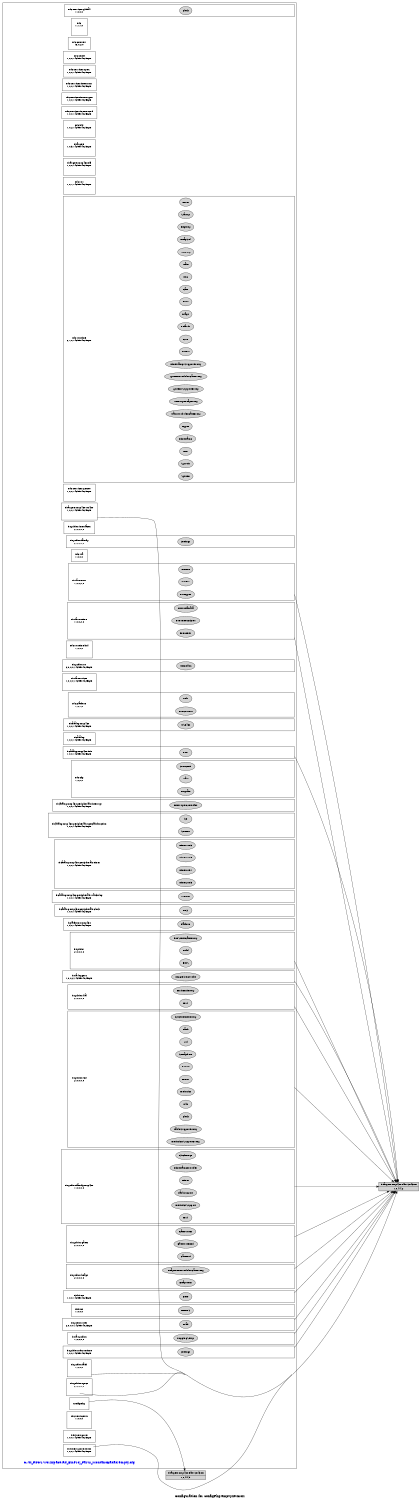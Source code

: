 digraph configuration {
    size="7.5,10";
    rankdir=LR;
    ranksep=".50 equally";
    concentrate=true;
    compound=true;
    label="\nConfiguration for configPkg/empty.xe430X"
  node [font=Helvetica, fontsize=14, fontcolor=black];  subgraph cluster0 {label=""; __cfg [label="C:/TI_RTOS/Workspace/RT_FinProj_Part2_MontanoHadad/empty.cfg", color=white, fontcolor=blue];
    node [font=Helvetica, fontsize=10];    subgraph cluster1 {
        label="";
        xdc_services_global__top [shape=box,label="xdc.services.global\n1,0,0,0", color=white];
        xdc_services_global__bot [shape=point,label="", style=invis];
        xdc_services_global_Clock [style=filled,fillcolor=lightgray, label="Clock"];
        xdc_services_global__top -> xdc_services_global_Clock[style=invis];
        xdc_services_global_Clock -> xdc_services_global__bot[style=invis];
    }
    subgraph cluster2 {
        label="";
        xdc__top [shape=box,label="xdc\n1,1,1,0", color=white];
        xdc__bot [shape=point,label="", style=invis];
    }
    subgraph cluster3 {
        label="";
        xdc_corevers__top [shape=box,label="xdc.corevers\n16,0,2,0", color=white];
    }
    subgraph cluster4 {
        label="";
        xdc_shelf__top [shape=box,label="xdc.shelf\n1,0,0,1429904025628", color=white];
    }
    subgraph cluster5 {
        label="";
        xdc_services_spec__top [shape=box,label="xdc.services.spec\n1,0,0,1429904025628", color=white];
    }
    subgraph cluster6 {
        label="";
        xdc_services_intern_xsr__top [shape=box,label="xdc.services.intern.xsr\n1,0,0,1429904025628", color=white];
    }
    subgraph cluster7 {
        label="";
        xdc_services_intern_gen__top [shape=box,label="xdc.services.intern.gen\n1,0,0,1429904025628", color=white];
    }
    subgraph cluster8 {
        label="";
        xdc_services_intern_cmd__top [shape=box,label="xdc.services.intern.cmd\n1,0,0,1429904025628", color=white];
    }
    subgraph cluster9 {
        label="";
        xdc_bld__top [shape=box,label="xdc.bld\n1,0,2,1429904025628", color=white];
        xdc_bld__bot [shape=point,label="", style=invis];
    }
    subgraph cluster10 {
        label="";
        ti_targets__top [shape=box,label="ti.targets\n1,0,3,1429904025628", color=white];
        ti_targets__bot [shape=point,label="", style=invis];
    }
    subgraph cluster11 {
        label="";
        ti_targets_msp430_elf__top [shape=box,label="ti.targets.msp430.elf\n1,0,0,1429904025628", color=white];
        ti_targets_msp430_elf__bot [shape=point,label="", style=invis];
    }
    subgraph cluster12 {
        label="";
        xdc_rov__top [shape=box,label="xdc.rov\n1,0,1,1429904025628", color=white];
        xdc_rov__bot [shape=point,label="", style=invis];
    }
    subgraph cluster13 {
        label="";
        xdc_runtime__top [shape=box,label="xdc.runtime\n2,1,0,1429904025628", color=white];
        xdc_runtime__bot [shape=point,label="", style=invis];
        xdc_runtime_Assert [style=filled,fillcolor=lightgray, label="Assert"];
        xdc_runtime__top -> xdc_runtime_Assert[style=invis];
        xdc_runtime_Assert -> xdc_runtime__bot[style=invis];
        xdc_runtime_Core [style=filled,fillcolor=lightgray, label="Core"];
        xdc_runtime__top -> xdc_runtime_Core[style=invis];
        xdc_runtime_Core -> xdc_runtime__bot[style=invis];
        xdc_runtime_Defaults [style=filled,fillcolor=lightgray, label="Defaults"];
        xdc_runtime__top -> xdc_runtime_Defaults[style=invis];
        xdc_runtime_Defaults -> xdc_runtime__bot[style=invis];
        xdc_runtime_Diags [style=filled,fillcolor=lightgray, label="Diags"];
        xdc_runtime__top -> xdc_runtime_Diags[style=invis];
        xdc_runtime_Diags -> xdc_runtime__bot[style=invis];
        xdc_runtime_Error [style=filled,fillcolor=lightgray, label="Error"];
        xdc_runtime__top -> xdc_runtime_Error[style=invis];
        xdc_runtime_Error -> xdc_runtime__bot[style=invis];
        xdc_runtime_Gate [style=filled,fillcolor=lightgray, label="Gate"];
        xdc_runtime__top -> xdc_runtime_Gate[style=invis];
        xdc_runtime_Gate -> xdc_runtime__bot[style=invis];
        xdc_runtime_Log [style=filled,fillcolor=lightgray, label="Log"];
        xdc_runtime__top -> xdc_runtime_Log[style=invis];
        xdc_runtime_Log -> xdc_runtime__bot[style=invis];
        xdc_runtime_Main [style=filled,fillcolor=lightgray, label="Main"];
        xdc_runtime__top -> xdc_runtime_Main[style=invis];
        xdc_runtime_Main -> xdc_runtime__bot[style=invis];
        xdc_runtime_Memory [style=filled,fillcolor=lightgray, label="Memory"];
        xdc_runtime__top -> xdc_runtime_Memory[style=invis];
        xdc_runtime_Memory -> xdc_runtime__bot[style=invis];
        xdc_runtime_HeapStd [style=filled,fillcolor=lightgray, label="HeapStd"];
        xdc_runtime__top -> xdc_runtime_HeapStd[style=invis];
        xdc_runtime_HeapStd -> xdc_runtime__bot[style=invis];
        xdc_runtime_Registry [style=filled,fillcolor=lightgray, label="Registry"];
        xdc_runtime__top -> xdc_runtime_Registry[style=invis];
        xdc_runtime_Registry -> xdc_runtime__bot[style=invis];
        xdc_runtime_Startup [style=filled,fillcolor=lightgray, label="Startup"];
        xdc_runtime__top -> xdc_runtime_Startup[style=invis];
        xdc_runtime_Startup -> xdc_runtime__bot[style=invis];
        xdc_runtime_Reset [style=filled,fillcolor=lightgray, label="Reset"];
        xdc_runtime__top -> xdc_runtime_Reset[style=invis];
        xdc_runtime_Reset -> xdc_runtime__bot[style=invis];
        xdc_runtime_System [style=filled,fillcolor=lightgray, label="System"];
        xdc_runtime__top -> xdc_runtime_System[style=invis];
        xdc_runtime_System -> xdc_runtime__bot[style=invis];
        xdc_runtime_SysMin [style=filled,fillcolor=lightgray, label="SysMin"];
        xdc_runtime__top -> xdc_runtime_SysMin[style=invis];
        xdc_runtime_SysMin -> xdc_runtime__bot[style=invis];
        xdc_runtime_Text [style=filled,fillcolor=lightgray, label="Text"];
        xdc_runtime__top -> xdc_runtime_Text[style=invis];
        xdc_runtime_Text -> xdc_runtime__bot[style=invis];
        xdc_runtime_Timestamp [style=filled,fillcolor=lightgray, label="Timestamp"];
        xdc_runtime__top -> xdc_runtime_Timestamp[style=invis];
        xdc_runtime_Timestamp -> xdc_runtime__bot[style=invis];
        xdc_runtime_Types [style=filled,fillcolor=lightgray, label="Types"];
        xdc_runtime__top -> xdc_runtime_Types[style=invis];
        xdc_runtime_Types -> xdc_runtime__bot[style=invis];
        xdc_runtime_Main_Module_GateProxy [style=filled,fillcolor=lightgray, label="Main_Module_GateProxy"];
        xdc_runtime__top -> xdc_runtime_Main_Module_GateProxy[style=invis];
        xdc_runtime_Main_Module_GateProxy -> xdc_runtime__bot[style=invis];
        xdc_runtime_Memory_HeapProxy [style=filled,fillcolor=lightgray, label="Memory_HeapProxy"];
        xdc_runtime__top -> xdc_runtime_Memory_HeapProxy[style=invis];
        xdc_runtime_Memory_HeapProxy -> xdc_runtime__bot[style=invis];
        xdc_runtime_System_SupportProxy [style=filled,fillcolor=lightgray, label="System_SupportProxy"];
        xdc_runtime__top -> xdc_runtime_System_SupportProxy[style=invis];
        xdc_runtime_System_SupportProxy -> xdc_runtime__bot[style=invis];
        xdc_runtime_System_Module_GateProxy [style=filled,fillcolor=lightgray, label="System_Module_GateProxy"];
        xdc_runtime__top -> xdc_runtime_System_Module_GateProxy[style=invis];
        xdc_runtime_System_Module_GateProxy -> xdc_runtime__bot[style=invis];
        xdc_runtime_Timestamp_SupportProxy [style=filled,fillcolor=lightgray, label="Timestamp_SupportProxy"];
        xdc_runtime__top -> xdc_runtime_Timestamp_SupportProxy[style=invis];
        xdc_runtime_Timestamp_SupportProxy -> xdc_runtime__bot[style=invis];
    }
    subgraph cluster14 {
        label="";
        xdc_services_getset__top [shape=box,label="xdc.services.getset\n1,0,0,1429904025628", color=white];
        xdc_services_getset__bot [shape=point,label="", style=invis];
    }
    subgraph cluster15 {
        label="";
        ti_targets_msp430_rts430__top [shape=box,label="ti.targets.msp430.rts430\n1,0,0,1429904025628", color=white];
        ti_targets_msp430_rts430__bot [shape=point,label="", style=invis];
    }
    subgraph cluster16 {
        label="";
        ti_sysbios_interfaces__top [shape=box,label="ti.sysbios.interfaces\n2,0,0,0,0", color=white];
    }
    subgraph cluster17 {
        label="";
        ti_sysbios_family__top [shape=box,label="ti.sysbios.family\n2,0,0,0,0", color=white];
        ti_sysbios_family__bot [shape=point,label="", style=invis];
        ti_sysbios_family_Settings [style=filled,fillcolor=lightgray, label="Settings"];
        ti_sysbios_family__top -> ti_sysbios_family_Settings[style=invis];
        ti_sysbios_family_Settings -> ti_sysbios_family__bot[style=invis];
    }
    subgraph cluster18 {
        label="";
        xdc_rta__top [shape=box,label="xdc.rta\n1,0,0,0", color=white];
    }
    subgraph cluster19 {
        label="";
        ti_uia_events__top [shape=box,label="ti.uia.events\n1,0,0,2,0", color=white];
        ti_uia_events__bot [shape=point,label="", style=invis];
        ti_uia_events_DvtTypes [style=filled,fillcolor=lightgray, label="DvtTypes"];
        ti_uia_events__top -> ti_uia_events_DvtTypes[style=invis];
        ti_uia_events_DvtTypes -> ti_uia_events__bot[style=invis];
        ti_uia_events_UIAErr [style=filled,fillcolor=lightgray, label="UIAErr"];
        ti_uia_events__top -> ti_uia_events_UIAErr[style=invis];
        ti_uia_events_UIAErr -> ti_uia_events__bot[style=invis];
        ti_uia_events_UIAEvt [style=filled,fillcolor=lightgray, label="UIAEvt"];
        ti_uia_events__top -> ti_uia_events_UIAEvt[style=invis];
        ti_uia_events_UIAEvt -> ti_uia_events__bot[style=invis];
    }
    subgraph cluster20 {
        label="";
        ti_uia_runtime__top [shape=box,label="ti.uia.runtime\n1,0,0,2,0", color=white];
        ti_uia_runtime__bot [shape=point,label="", style=invis];
        ti_uia_runtime_EventHdr [style=filled,fillcolor=lightgray, label="EventHdr"];
        ti_uia_runtime__top -> ti_uia_runtime_EventHdr[style=invis];
        ti_uia_runtime_EventHdr -> ti_uia_runtime__bot[style=invis];
        ti_uia_runtime_QueueDescriptor [style=filled,fillcolor=lightgray, label="QueueDescriptor"];
        ti_uia_runtime__top -> ti_uia_runtime_QueueDescriptor[style=invis];
        ti_uia_runtime_QueueDescriptor -> ti_uia_runtime__bot[style=invis];
        ti_uia_runtime_UIAMetaData [style=filled,fillcolor=lightgray, label="UIAMetaData"];
        ti_uia_runtime__top -> ti_uia_runtime_UIAMetaData[style=invis];
        ti_uia_runtime_UIAMetaData -> ti_uia_runtime__bot[style=invis];
    }
    subgraph cluster21 {
        label="";
        xdc_runtime_knl__top [shape=box,label="xdc.runtime.knl\n1,0,0,0", color=white];
        xdc_runtime_knl__bot [shape=point,label="", style=invis];
    }
    subgraph cluster22 {
        label="";
        ti_sysbios_rts__top [shape=box,label="ti.sysbios.rts\n2,0,0,0,1429904025628", color=white];
        ti_sysbios_rts__bot [shape=point,label="", style=invis];
        ti_sysbios_rts_MemAlloc [style=filled,fillcolor=lightgray, label="MemAlloc"];
        ti_sysbios_rts__top -> ti_sysbios_rts_MemAlloc[style=invis];
        ti_sysbios_rts_MemAlloc -> ti_sysbios_rts__bot[style=invis];
    }
    subgraph cluster23 {
        label="";
        ti_uia_services__top [shape=box,label="ti.uia.services\n1,0,0,0,1429904025628", color=white];
        ti_uia_services__bot [shape=point,label="", style=invis];
    }
    subgraph cluster24 {
        label="";
        xdc_platform__top [shape=box,label="xdc.platform\n1,0,1,0", color=white];
        xdc_platform__bot [shape=point,label="", style=invis];
        xdc_platform_ExeContext [style=filled,fillcolor=lightgray, label="ExeContext"];
        xdc_platform__top -> xdc_platform_ExeContext[style=invis];
        xdc_platform_ExeContext -> xdc_platform__bot[style=invis];
        xdc_platform_Utils [style=filled,fillcolor=lightgray, label="Utils"];
        xdc_platform__top -> xdc_platform_Utils[style=invis];
        xdc_platform_Utils -> xdc_platform__bot[style=invis];
    }
    subgraph cluster25 {
        label="";
        ti_catalog_msp430__top [shape=box,label="ti.catalog.msp430\n1,0,0,1429904025628", color=white];
        ti_catalog_msp430__bot [shape=point,label="", style=invis];
        ti_catalog_msp430_MSP430 [style=filled,fillcolor=lightgray, label="MSP430"];
        ti_catalog_msp430__top -> ti_catalog_msp430_MSP430[style=invis];
        ti_catalog_msp430_MSP430 -> ti_catalog_msp430__bot[style=invis];
    }
    subgraph cluster26 {
        label="";
        ti_catalog__top [shape=box,label="ti.catalog\n1,0,0,1429904025628", color=white];
    }
    subgraph cluster27 {
        label="";
        ti_catalog_msp430_init__top [shape=box,label="ti.catalog.msp430.init\n1,0,0,1429904025628", color=white];
        ti_catalog_msp430_init__bot [shape=point,label="", style=invis];
        ti_catalog_msp430_init_Boot [style=filled,fillcolor=lightgray, label="Boot"];
        ti_catalog_msp430_init__top -> ti_catalog_msp430_init_Boot[style=invis];
        ti_catalog_msp430_init_Boot -> ti_catalog_msp430_init__bot[style=invis];
    }
    subgraph cluster28 {
        label="";
        xdc_cfg__top [shape=box,label="xdc.cfg\n1,0,2,0", color=white];
        xdc_cfg__bot [shape=point,label="", style=invis];
        xdc_cfg_Program [style=filled,fillcolor=lightgray, label="Program"];
        xdc_cfg__top -> xdc_cfg_Program[style=invis];
        xdc_cfg_Program -> xdc_cfg__bot[style=invis];
        xdc_cfg_Main [style=filled,fillcolor=lightgray, label="Main"];
        xdc_cfg__top -> xdc_cfg_Main[style=invis];
        xdc_cfg_Main -> xdc_cfg__bot[style=invis];
        xdc_cfg_SourceDir [style=filled,fillcolor=lightgray, label="SourceDir"];
        xdc_cfg__top -> xdc_cfg_SourceDir[style=invis];
        xdc_cfg_SourceDir -> xdc_cfg__bot[style=invis];
    }
    subgraph cluster29 {
        label="";
        ti_catalog_msp430_peripherals_interrupt__top [shape=box,label="ti.catalog.msp430.peripherals.interrupt\n1,0,0,1429904025628", color=white];
        ti_catalog_msp430_peripherals_interrupt__bot [shape=point,label="", style=invis];
        ti_catalog_msp430_peripherals_interrupt_Interrupt_Controller [style=filled,fillcolor=lightgray, label="Interrupt_Controller"];
        ti_catalog_msp430_peripherals_interrupt__top -> ti_catalog_msp430_peripherals_interrupt_Interrupt_Controller[style=invis];
        ti_catalog_msp430_peripherals_interrupt_Interrupt_Controller -> ti_catalog_msp430_peripherals_interrupt__bot[style=invis];
    }
    subgraph cluster30 {
        label="";
        ti_catalog_msp430_peripherals_special_function__top [shape=box,label="ti.catalog.msp430.peripherals.special_function\n1,0,0,1429904025628", color=white];
        ti_catalog_msp430_peripherals_special_function__bot [shape=point,label="", style=invis];
        ti_catalog_msp430_peripherals_special_function_SFRIE1 [style=filled,fillcolor=lightgray, label="SFRIE1"];
        ti_catalog_msp430_peripherals_special_function__top -> ti_catalog_msp430_peripherals_special_function_SFRIE1[style=invis];
        ti_catalog_msp430_peripherals_special_function_SFRIE1 -> ti_catalog_msp430_peripherals_special_function__bot[style=invis];
        ti_catalog_msp430_peripherals_special_function_SR [style=filled,fillcolor=lightgray, label="SR"];
        ti_catalog_msp430_peripherals_special_function__top -> ti_catalog_msp430_peripherals_special_function_SR[style=invis];
        ti_catalog_msp430_peripherals_special_function_SR -> ti_catalog_msp430_peripherals_special_function__bot[style=invis];
    }
    subgraph cluster31 {
        label="";
        ti_catalog_msp430_peripherals_timer__top [shape=box,label="ti.catalog.msp430.peripherals.timer\n1,0,0,1429904025628", color=white];
        ti_catalog_msp430_peripherals_timer__bot [shape=point,label="", style=invis];
        ti_catalog_msp430_peripherals_timer_Timer0_A5 [style=filled,fillcolor=lightgray, label="Timer0_A5"];
        ti_catalog_msp430_peripherals_timer__top -> ti_catalog_msp430_peripherals_timer_Timer0_A5[style=invis];
        ti_catalog_msp430_peripherals_timer_Timer0_A5 -> ti_catalog_msp430_peripherals_timer__bot[style=invis];
        ti_catalog_msp430_peripherals_timer_Timer1_A3 [style=filled,fillcolor=lightgray, label="Timer1_A3"];
        ti_catalog_msp430_peripherals_timer__top -> ti_catalog_msp430_peripherals_timer_Timer1_A3[style=invis];
        ti_catalog_msp430_peripherals_timer_Timer1_A3 -> ti_catalog_msp430_peripherals_timer__bot[style=invis];
        ti_catalog_msp430_peripherals_timer_Timer2_A3 [style=filled,fillcolor=lightgray, label="Timer2_A3"];
        ti_catalog_msp430_peripherals_timer__top -> ti_catalog_msp430_peripherals_timer_Timer2_A3[style=invis];
        ti_catalog_msp430_peripherals_timer_Timer2_A3 -> ti_catalog_msp430_peripherals_timer__bot[style=invis];
        ti_catalog_msp430_peripherals_timer_Timer0_B7 [style=filled,fillcolor=lightgray, label="Timer0_B7"];
        ti_catalog_msp430_peripherals_timer__top -> ti_catalog_msp430_peripherals_timer_Timer0_B7[style=invis];
        ti_catalog_msp430_peripherals_timer_Timer0_B7 -> ti_catalog_msp430_peripherals_timer__bot[style=invis];
    }
    subgraph cluster32 {
        label="";
        ti_catalog_msp430_peripherals_watchdog__top [shape=box,label="ti.catalog.msp430.peripherals.watchdog\n1,0,0,1429904025628", color=white];
        ti_catalog_msp430_peripherals_watchdog__bot [shape=point,label="", style=invis];
        ti_catalog_msp430_peripherals_watchdog_WDT_A [style=filled,fillcolor=lightgray, label="WDT_A"];
        ti_catalog_msp430_peripherals_watchdog__top -> ti_catalog_msp430_peripherals_watchdog_WDT_A[style=invis];
        ti_catalog_msp430_peripherals_watchdog_WDT_A -> ti_catalog_msp430_peripherals_watchdog__bot[style=invis];
    }
    subgraph cluster33 {
        label="";
        ti_catalog_msp430_peripherals_clock__top [shape=box,label="ti.catalog.msp430.peripherals.clock\n1,0,0,1429904025628", color=white];
        ti_catalog_msp430_peripherals_clock__bot [shape=point,label="", style=invis];
        ti_catalog_msp430_peripherals_clock_UCS [style=filled,fillcolor=lightgray, label="UCS"];
        ti_catalog_msp430_peripherals_clock__top -> ti_catalog_msp430_peripherals_clock_UCS[style=invis];
        ti_catalog_msp430_peripherals_clock_UCS -> ti_catalog_msp430_peripherals_clock__bot[style=invis];
    }
    subgraph cluster34 {
        label="";
        ti_platforms_msp430__top [shape=box,label="ti.platforms.msp430\n1,0,0,1429904025628", color=white];
        ti_platforms_msp430__bot [shape=point,label="", style=invis];
        ti_platforms_msp430_Platform [style=filled,fillcolor=lightgray, label="Platform"];
        ti_platforms_msp430__top -> ti_platforms_msp430_Platform[style=invis];
        ti_platforms_msp430_Platform -> ti_platforms_msp430__bot[style=invis];
    }
    subgraph cluster35 {
        label="";
        ti_sysbios__top [shape=box,label="ti.sysbios\n2,0,0,0,0", color=white];
        ti_sysbios__bot [shape=point,label="", style=invis];
        ti_sysbios_BIOS [style=filled,fillcolor=lightgray, label="BIOS"];
        ti_sysbios__top -> ti_sysbios_BIOS[style=invis];
        ti_sysbios_BIOS -> ti_sysbios__bot[style=invis];
        ti_sysbios_Build [style=filled,fillcolor=lightgray, label="Build"];
        ti_sysbios__top -> ti_sysbios_Build[style=invis];
        ti_sysbios_Build -> ti_sysbios__bot[style=invis];
        ti_sysbios_BIOS_RtsGateProxy [style=filled,fillcolor=lightgray, label="BIOS_RtsGateProxy"];
        ti_sysbios__top -> ti_sysbios_BIOS_RtsGateProxy[style=invis];
        ti_sysbios_BIOS_RtsGateProxy -> ti_sysbios__bot[style=invis];
    }
    subgraph cluster36 {
        label="";
        ti_sysbios_fatfs__top [shape=box,label="ti.sysbios.fatfs\n1,0,0,0", color=white];
        ti_sysbios_fatfs__bot [shape=point,label="", style=invis];
    }
    subgraph cluster37 {
        label="";
        ti_uia_loggers__top [shape=box,label="ti.uia.loggers\n1,0,0,2,1429904025628", color=white];
        ti_uia_loggers__bot [shape=point,label="", style=invis];
        ti_uia_loggers_LoggerStopMode [style=filled,fillcolor=lightgray, label="LoggerStopMode"];
        ti_uia_loggers__top -> ti_uia_loggers_LoggerStopMode[style=invis];
        ti_uia_loggers_LoggerStopMode -> ti_uia_loggers__bot[style=invis];
    }
    subgraph cluster38 {
        label="";
        ti_sysbios_hal__top [shape=box,label="ti.sysbios.hal\n2,0,0,0,0", color=white];
        ti_sysbios_hal__bot [shape=point,label="", style=invis];
        ti_sysbios_hal_Hwi [style=filled,fillcolor=lightgray, label="Hwi"];
        ti_sysbios_hal__top -> ti_sysbios_hal_Hwi[style=invis];
        ti_sysbios_hal_Hwi -> ti_sysbios_hal__bot[style=invis];
        ti_sysbios_hal_Hwi_HwiProxy [style=filled,fillcolor=lightgray, label="Hwi_HwiProxy"];
        ti_sysbios_hal__top -> ti_sysbios_hal_Hwi_HwiProxy[style=invis];
        ti_sysbios_hal_Hwi_HwiProxy -> ti_sysbios_hal__bot[style=invis];
    }
    subgraph cluster39 {
        label="";
        ti_sysbios_knl__top [shape=box,label="ti.sysbios.knl\n2,0,0,0,0", color=white];
        ti_sysbios_knl__bot [shape=point,label="", style=invis];
        ti_sysbios_knl_Clock [style=filled,fillcolor=lightgray, label="Clock"];
        ti_sysbios_knl__top -> ti_sysbios_knl_Clock[style=invis];
        ti_sysbios_knl_Clock -> ti_sysbios_knl__bot[style=invis];
        ti_sysbios_knl_Idle [style=filled,fillcolor=lightgray, label="Idle"];
        ti_sysbios_knl__top -> ti_sysbios_knl_Idle[style=invis];
        ti_sysbios_knl_Idle -> ti_sysbios_knl__bot[style=invis];
        ti_sysbios_knl_Intrinsics [style=filled,fillcolor=lightgray, label="Intrinsics"];
        ti_sysbios_knl__top -> ti_sysbios_knl_Intrinsics[style=invis];
        ti_sysbios_knl_Intrinsics -> ti_sysbios_knl__bot[style=invis];
        ti_sysbios_knl_Event [style=filled,fillcolor=lightgray, label="Event"];
        ti_sysbios_knl__top -> ti_sysbios_knl_Event[style=invis];
        ti_sysbios_knl_Event -> ti_sysbios_knl__bot[style=invis];
        ti_sysbios_knl_Queue [style=filled,fillcolor=lightgray, label="Queue"];
        ti_sysbios_knl__top -> ti_sysbios_knl_Queue[style=invis];
        ti_sysbios_knl_Queue -> ti_sysbios_knl__bot[style=invis];
        ti_sysbios_knl_Semaphore [style=filled,fillcolor=lightgray, label="Semaphore"];
        ti_sysbios_knl__top -> ti_sysbios_knl_Semaphore[style=invis];
        ti_sysbios_knl_Semaphore -> ti_sysbios_knl__bot[style=invis];
        ti_sysbios_knl_Swi [style=filled,fillcolor=lightgray, label="Swi"];
        ti_sysbios_knl__top -> ti_sysbios_knl_Swi[style=invis];
        ti_sysbios_knl_Swi -> ti_sysbios_knl__bot[style=invis];
        ti_sysbios_knl_Task [style=filled,fillcolor=lightgray, label="Task"];
        ti_sysbios_knl__top -> ti_sysbios_knl_Task[style=invis];
        ti_sysbios_knl_Task -> ti_sysbios_knl__bot[style=invis];
        ti_sysbios_knl_Clock_TimerProxy [style=filled,fillcolor=lightgray, label="Clock_TimerProxy"];
        ti_sysbios_knl__top -> ti_sysbios_knl_Clock_TimerProxy[style=invis];
        ti_sysbios_knl_Clock_TimerProxy -> ti_sysbios_knl__bot[style=invis];
        ti_sysbios_knl_Intrinsics_SupportProxy [style=filled,fillcolor=lightgray, label="Intrinsics_SupportProxy"];
        ti_sysbios_knl__top -> ti_sysbios_knl_Intrinsics_SupportProxy[style=invis];
        ti_sysbios_knl_Intrinsics_SupportProxy -> ti_sysbios_knl__bot[style=invis];
        ti_sysbios_knl_Task_SupportProxy [style=filled,fillcolor=lightgray, label="Task_SupportProxy"];
        ti_sysbios_knl__top -> ti_sysbios_knl_Task_SupportProxy[style=invis];
        ti_sysbios_knl_Task_SupportProxy -> ti_sysbios_knl__bot[style=invis];
    }
    subgraph cluster40 {
        label="";
        ti_sysbios_family_msp430__top [shape=box,label="ti.sysbios.family.msp430\n1,0,0,0,0", color=white];
        ti_sysbios_family_msp430__bot [shape=point,label="", style=invis];
        ti_sysbios_family_msp430_Hwi [style=filled,fillcolor=lightgray, label="Hwi"];
        ti_sysbios_family_msp430__top -> ti_sysbios_family_msp430_Hwi[style=invis];
        ti_sysbios_family_msp430_Hwi -> ti_sysbios_family_msp430__bot[style=invis];
        ti_sysbios_family_msp430_IntrinsicsSupport [style=filled,fillcolor=lightgray, label="IntrinsicsSupport"];
        ti_sysbios_family_msp430__top -> ti_sysbios_family_msp430_IntrinsicsSupport[style=invis];
        ti_sysbios_family_msp430_IntrinsicsSupport -> ti_sysbios_family_msp430__bot[style=invis];
        ti_sysbios_family_msp430_TaskSupport [style=filled,fillcolor=lightgray, label="TaskSupport"];
        ti_sysbios_family_msp430__top -> ti_sysbios_family_msp430_TaskSupport[style=invis];
        ti_sysbios_family_msp430_TaskSupport -> ti_sysbios_family_msp430__bot[style=invis];
        ti_sysbios_family_msp430_Timer [style=filled,fillcolor=lightgray, label="Timer"];
        ti_sysbios_family_msp430__top -> ti_sysbios_family_msp430_Timer[style=invis];
        ti_sysbios_family_msp430_Timer -> ti_sysbios_family_msp430__bot[style=invis];
        ti_sysbios_family_msp430_TimestampProvider [style=filled,fillcolor=lightgray, label="TimestampProvider"];
        ti_sysbios_family_msp430__top -> ti_sysbios_family_msp430_TimestampProvider[style=invis];
        ti_sysbios_family_msp430_TimestampProvider -> ti_sysbios_family_msp430__bot[style=invis];
        ti_sysbios_family_msp430_ClockFreqs [style=filled,fillcolor=lightgray, label="ClockFreqs"];
        ti_sysbios_family_msp430__top -> ti_sysbios_family_msp430_ClockFreqs[style=invis];
        ti_sysbios_family_msp430_ClockFreqs -> ti_sysbios_family_msp430__bot[style=invis];
    }
    subgraph cluster41 {
        label="";
        ti_sysbios_gates__top [shape=box,label="ti.sysbios.gates\n2,0,0,0,0", color=white];
        ti_sysbios_gates__bot [shape=point,label="", style=invis];
        ti_sysbios_gates_GateHwi [style=filled,fillcolor=lightgray, label="GateHwi"];
        ti_sysbios_gates__top -> ti_sysbios_gates_GateHwi[style=invis];
        ti_sysbios_gates_GateHwi -> ti_sysbios_gates__bot[style=invis];
        ti_sysbios_gates_GateMutexPri [style=filled,fillcolor=lightgray, label="GateMutexPri"];
        ti_sysbios_gates__top -> ti_sysbios_gates_GateMutexPri[style=invis];
        ti_sysbios_gates_GateMutexPri -> ti_sysbios_gates__bot[style=invis];
        ti_sysbios_gates_GateMutex [style=filled,fillcolor=lightgray, label="GateMutex"];
        ti_sysbios_gates__top -> ti_sysbios_gates_GateMutex[style=invis];
        ti_sysbios_gates_GateMutex -> ti_sysbios_gates__bot[style=invis];
    }
    subgraph cluster42 {
        label="";
        ti_sysbios_heaps__top [shape=box,label="ti.sysbios.heaps\n2,0,0,0,0", color=white];
        ti_sysbios_heaps__bot [shape=point,label="", style=invis];
        ti_sysbios_heaps_HeapMem [style=filled,fillcolor=lightgray, label="HeapMem"];
        ti_sysbios_heaps__top -> ti_sysbios_heaps_HeapMem[style=invis];
        ti_sysbios_heaps_HeapMem -> ti_sysbios_heaps__bot[style=invis];
        ti_sysbios_heaps_HeapMem_Module_GateProxy [style=filled,fillcolor=lightgray, label="HeapMem_Module_GateProxy"];
        ti_sysbios_heaps__top -> ti_sysbios_heaps_HeapMem_Module_GateProxy[style=invis];
        ti_sysbios_heaps_HeapMem_Module_GateProxy -> ti_sysbios_heaps__bot[style=invis];
    }
    subgraph cluster43 {
        label="";
        ti_sysbios_syncs__top [shape=box,label="ti.sysbios.syncs\n2,0,0,0,0", color=white];
        ti_sysbios_syncs__bot [shape=point,label="", style=invis];
    }
    subgraph cluster44 {
        label="";
        ti_drivers__top [shape=box,label="ti.drivers\n1,0,0,1429904025628", color=white];
        ti_drivers__bot [shape=point,label="", style=invis];
        ti_drivers_GPIO [style=filled,fillcolor=lightgray, label="GPIO"];
        ti_drivers__top -> ti_drivers_GPIO[style=invis];
        ti_drivers_GPIO -> ti_drivers__bot[style=invis];
    }
    subgraph cluster45 {
        label="";
        ti_tirtos__top [shape=box,label="ti.tirtos\n1,0,0,0", color=white];
        ti_tirtos__bot [shape=point,label="", style=invis];
        ti_tirtos_TIRTOS [style=filled,fillcolor=lightgray, label="TIRTOS"];
        ti_tirtos__top -> ti_tirtos_TIRTOS[style=invis];
        ti_tirtos_TIRTOS -> ti_tirtos__bot[style=invis];
    }
    subgraph cluster46 {
        label="";
        ti_sysbios_xdcruntime__top [shape=box,label="ti.sysbios.xdcruntime\n1,0,0,1429904025628", color=white];
        ti_sysbios_xdcruntime__bot [shape=point,label="", style=invis];
        ti_sysbios_xdcruntime_Settings [style=filled,fillcolor=lightgray, label="Settings"];
        ti_sysbios_xdcruntime__top -> ti_sysbios_xdcruntime_Settings[style=invis];
        ti_sysbios_xdcruntime_Settings -> ti_sysbios_xdcruntime__bot[style=invis];
    }
    subgraph cluster47 {
        label="";
        ti_sysbios_utils__top [shape=box,label="ti.sysbios.utils\n2,0,0,0,1429904025628", color=white];
        ti_sysbios_utils__bot [shape=point,label="", style=invis];
        ti_sysbios_utils_Load [style=filled,fillcolor=lightgray, label="Load"];
        ti_sysbios_utils__top -> ti_sysbios_utils_Load[style=invis];
        ti_sysbios_utils_Load -> ti_sysbios_utils__bot[style=invis];
    }
    subgraph cluster48 {
        label="";
        ti_uia_sysbios__top [shape=box,label="ti.uia.sysbios\n1,0,0,0,0", color=white];
        ti_uia_sysbios__bot [shape=point,label="", style=invis];
        ti_uia_sysbios_LoggingSetup [style=filled,fillcolor=lightgray, label="LoggingSetup"];
        ti_uia_sysbios__top -> ti_uia_sysbios_LoggingSetup[style=invis];
        ti_uia_sysbios_LoggingSetup -> ti_uia_sysbios__bot[style=invis];
    }
    subgraph cluster49 {
        label="";
        configPkg__top [shape=box,label="configPkg\n", color=white];
    }
    subgraph cluster50 {
        label="";
        xdc_services_io__top [shape=box,label="xdc.services.io\n1,0,0,0", color=white];
        xdc_services_io__bot [shape=point,label="", style=invis];
    }
    subgraph cluster51 {
        label="";
        ti_drivers_ports__top [shape=box,label="ti.drivers.ports\n1,0,0,1429904025628", color=white];
    }
    subgraph cluster52 {
        label="";
        ti_drivers_ports_tirtos__top [shape=box,label="ti.drivers.ports.tirtos\n1,0,0,1429904025628", color=white];
    }
  }
  node [font=Helvetica, fontsize=10];
    ti_targets_msp430_elf_MSP430X__1_0_4__4_2 [shape=record,label="ti.targets.msp430.elf.MSP430X|1,0,4.4,2",style=filled, fillcolor=lightgrey];
    ti_targets_msp430_rts430__bot -> ti_targets_msp430_elf_MSP430X__1_0_4__4_2 [ltail=cluster15];
    ti_targets_msp430_elf_MSP430X__1_0_4__4_2 [shape=record,label="ti.targets.msp430.elf.MSP430X|1,0,4.4,2",style=filled, fillcolor=lightgrey];
    ti_uia_events__bot -> ti_targets_msp430_elf_MSP430X__1_0_4__4_2 [ltail=cluster19];
    ti_targets_msp430_elf_MSP430X__1_0_4__4_2 [shape=record,label="ti.targets.msp430.elf.MSP430X|1,0,4.4,2",style=filled, fillcolor=lightgrey];
    ti_uia_runtime__bot -> ti_targets_msp430_elf_MSP430X__1_0_4__4_2 [ltail=cluster20];
    ti_targets_msp430_elf_MSP430X__1_0_4__4_2 [shape=record,label="ti.targets.msp430.elf.MSP430X|1,0,4.4,2",style=filled, fillcolor=lightgrey];
    ti_catalog_msp430_init__bot -> ti_targets_msp430_elf_MSP430X__1_0_4__4_2 [ltail=cluster27];
    ti_targets_msp430_elf_MSP430X__1_0_4__4_2 [shape=record,label="ti.targets.msp430.elf.MSP430X|1,0,4.4,2",style=filled, fillcolor=lightgrey];
    ti_sysbios__bot -> ti_targets_msp430_elf_MSP430X__1_0_4__4_2 [ltail=cluster35];
    ti_targets_msp430_elf_MSP430X__1_0_4__4_2 [shape=record,label="ti.targets.msp430.elf.MSP430X|1,0,4.4,2",style=filled, fillcolor=lightgrey];
    ti_sysbios_fatfs__bot -> ti_targets_msp430_elf_MSP430X__1_0_4__4_2 [ltail=cluster36];
    ti_targets_msp430_elf_MSP430X__1_0_4__4_2 [shape=record,label="ti.targets.msp430.elf.MSP430X|1,0,4.4,2",style=filled, fillcolor=lightgrey];
    ti_uia_loggers__bot -> ti_targets_msp430_elf_MSP430X__1_0_4__4_2 [ltail=cluster37];
    ti_targets_msp430_elf_MSP430X__1_0_4__4_2 [shape=record,label="ti.targets.msp430.elf.MSP430X|1,0,4.4,2",style=filled, fillcolor=lightgrey];
    ti_sysbios_hal__bot -> ti_targets_msp430_elf_MSP430X__1_0_4__4_2 [ltail=cluster38];
    ti_targets_msp430_elf_MSP430X__1_0_4__4_2 [shape=record,label="ti.targets.msp430.elf.MSP430X|1,0,4.4,2",style=filled, fillcolor=lightgrey];
    ti_sysbios_knl__bot -> ti_targets_msp430_elf_MSP430X__1_0_4__4_2 [ltail=cluster39];
    ti_targets_msp430_elf_MSP430X__1_0_4__4_2 [shape=record,label="ti.targets.msp430.elf.MSP430X|1,0,4.4,2",style=filled, fillcolor=lightgrey];
    ti_sysbios_family_msp430__bot -> ti_targets_msp430_elf_MSP430X__1_0_4__4_2 [ltail=cluster40];
    ti_targets_msp430_elf_MSP430X__1_0_4__4_2 [shape=record,label="ti.targets.msp430.elf.MSP430X|1,0,4.4,2",style=filled, fillcolor=lightgrey];
    ti_sysbios_gates__bot -> ti_targets_msp430_elf_MSP430X__1_0_4__4_2 [ltail=cluster41];
    ti_targets_msp430_elf_MSP430X__1_0_4__4_2 [shape=record,label="ti.targets.msp430.elf.MSP430X|1,0,4.4,2",style=filled, fillcolor=lightgrey];
    ti_sysbios_heaps__bot -> ti_targets_msp430_elf_MSP430X__1_0_4__4_2 [ltail=cluster42];
    ti_targets_msp430_elf_MSP430X__1_0_4__4_2 [shape=record,label="ti.targets.msp430.elf.MSP430X|1,0,4.4,2",style=filled, fillcolor=lightgrey];
    ti_sysbios_syncs__bot -> ti_targets_msp430_elf_MSP430X__1_0_4__4_2 [ltail=cluster43];
    ti_targets_msp430_elf_MSP430X__1_0_4__4_2 [shape=record,label="ti.targets.msp430.elf.MSP430X|1,0,4.4,2",style=filled, fillcolor=lightgrey];
    ti_drivers__bot -> ti_targets_msp430_elf_MSP430X__1_0_4__4_2 [ltail=cluster44];
    ti_targets_msp430_elf_MSP430X__1_0_4__4_2 [shape=record,label="ti.targets.msp430.elf.MSP430X|1,0,4.4,2",style=filled, fillcolor=lightgrey];
    ti_sysbios_xdcruntime__bot -> ti_targets_msp430_elf_MSP430X__1_0_4__4_2 [ltail=cluster46];
    ti_targets_msp430_elf_MSP430X__1_0_4__4_2 [shape=record,label="ti.targets.msp430.elf.MSP430X|1,0,4.4,2",style=filled, fillcolor=lightgrey];
    ti_sysbios_utils__bot -> ti_targets_msp430_elf_MSP430X__1_0_4__4_2 [ltail=cluster47];
    ti_targets_msp430_elf_MSP430X__1_0_4__4_2 [shape=record,label="ti.targets.msp430.elf.MSP430X|1,0,4.4,2",style=filled, fillcolor=lightgrey];
    ti_uia_sysbios__bot -> ti_targets_msp430_elf_MSP430X__1_0_4__4_2 [ltail=cluster48];
    ti_targets_msp430_elf_MSP430X__1_0_4__4_5 [shape=record,label="ti.targets.msp430.elf.MSP430X|1,0,4.4,5",style=filled, fillcolor=lightgrey];
    configPkg__top -> ti_targets_msp430_elf_MSP430X__1_0_4__4_5 [ltail=cluster49];
    ti_targets_msp430_elf_MSP430X__1_0_4__4_2 [shape=record,label="ti.targets.msp430.elf.MSP430X|1,0,4.4,2",style=filled, fillcolor=lightgrey];
    ti_drivers_ports_tirtos__top -> ti_targets_msp430_elf_MSP430X__1_0_4__4_2 [ltail=cluster52];
}
